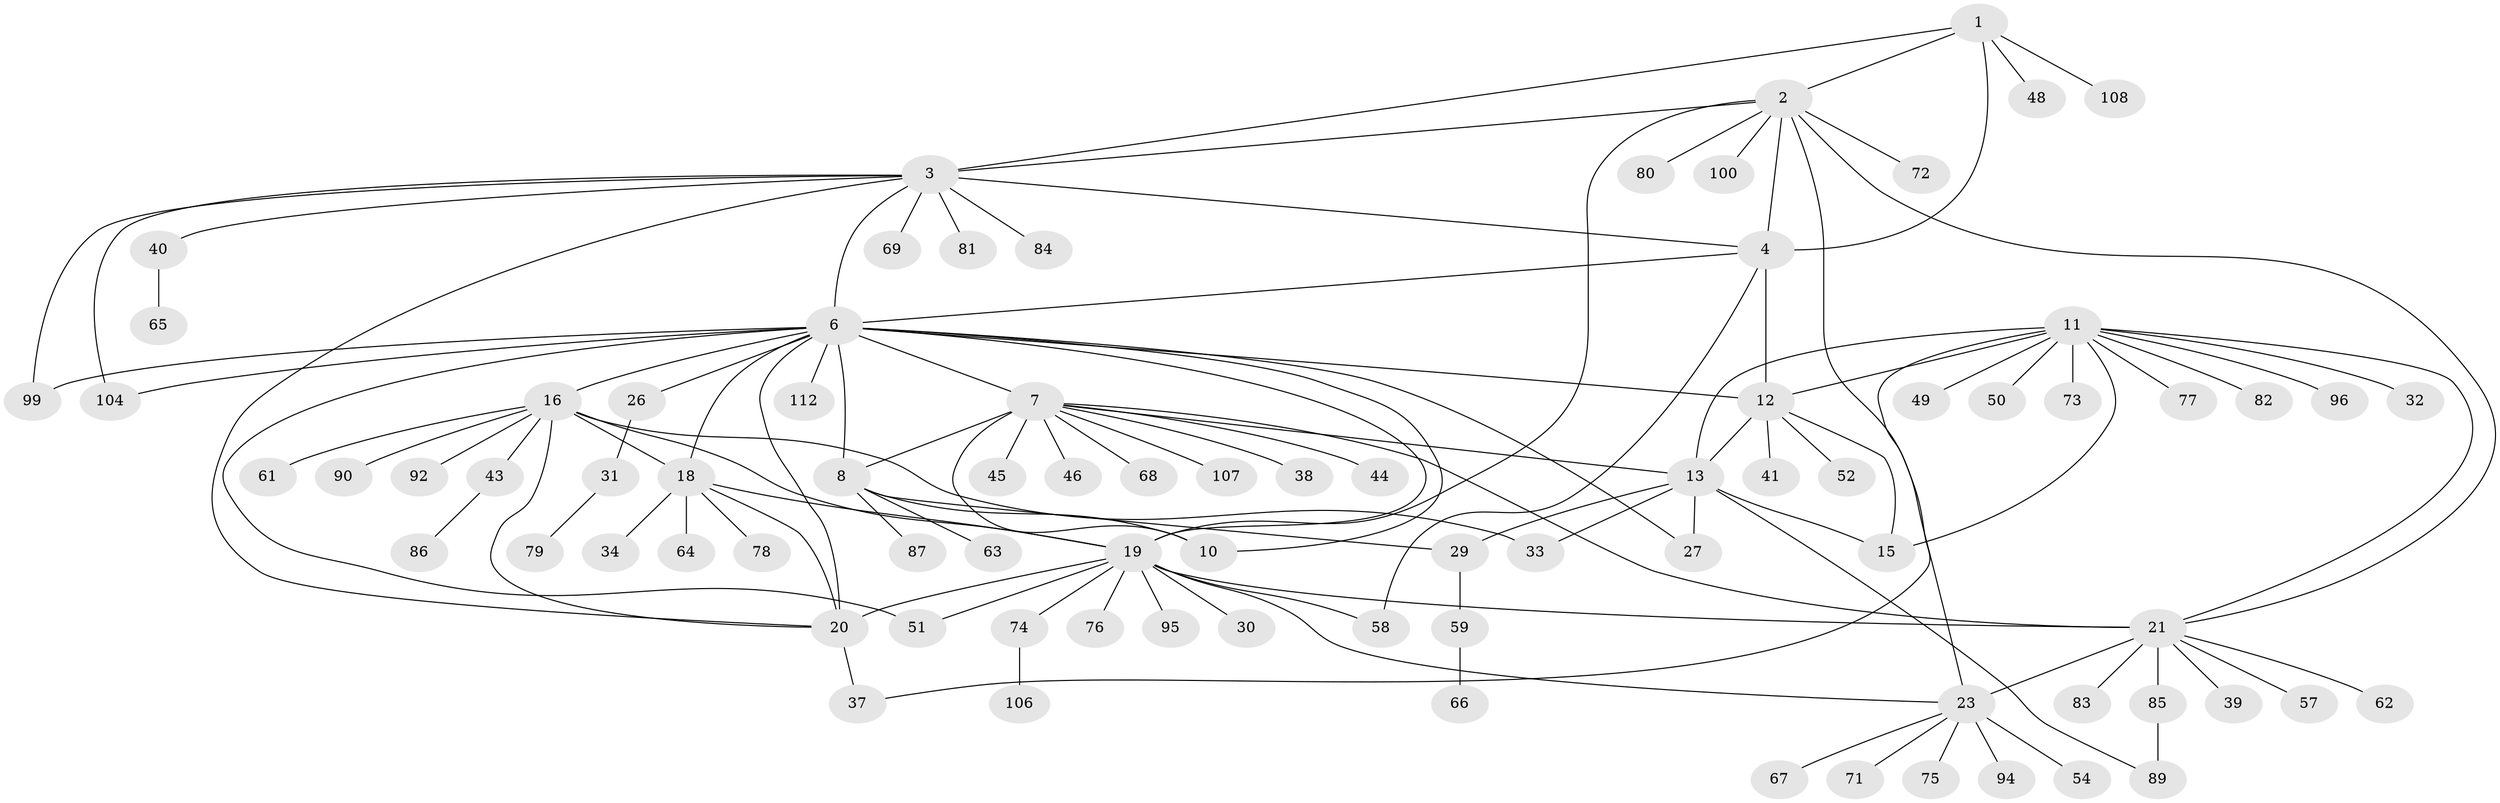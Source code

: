 // Generated by graph-tools (version 1.1) at 2025/52/02/27/25 19:52:18]
// undirected, 83 vertices, 116 edges
graph export_dot {
graph [start="1"]
  node [color=gray90,style=filled];
  1 [super="+98"];
  2 [super="+25"];
  3 [super="+35"];
  4 [super="+5"];
  6 [super="+17"];
  7 [super="+9"];
  8 [super="+28"];
  10;
  11 [super="+111"];
  12 [super="+97"];
  13 [super="+14"];
  15 [super="+70"];
  16 [super="+105"];
  18 [super="+47"];
  19 [super="+22"];
  20 [super="+36"];
  21 [super="+42"];
  23 [super="+24"];
  26;
  27 [super="+55"];
  29 [super="+93"];
  30;
  31;
  32;
  33;
  34 [super="+56"];
  37;
  38 [super="+60"];
  39;
  40 [super="+91"];
  41;
  43 [super="+53"];
  44;
  45;
  46;
  48;
  49;
  50;
  51;
  52;
  54;
  57 [super="+103"];
  58;
  59 [super="+88"];
  61;
  62;
  63;
  64;
  65;
  66;
  67;
  68 [super="+102"];
  69;
  71;
  72;
  73;
  74;
  75;
  76;
  77;
  78;
  79;
  80;
  81;
  82;
  83;
  84;
  85;
  86;
  87;
  89 [super="+101"];
  90;
  92;
  94;
  95 [super="+110"];
  96;
  99;
  100;
  104 [super="+109"];
  106;
  107;
  108;
  112;
  1 -- 2;
  1 -- 3;
  1 -- 4 [weight=2];
  1 -- 48;
  1 -- 108;
  2 -- 3;
  2 -- 4 [weight=2];
  2 -- 80;
  2 -- 100;
  2 -- 19;
  2 -- 21;
  2 -- 23 [weight=2];
  2 -- 72;
  3 -- 4 [weight=2];
  3 -- 6;
  3 -- 81;
  3 -- 84;
  3 -- 99;
  3 -- 104;
  3 -- 20;
  3 -- 40;
  3 -- 69;
  4 -- 6;
  4 -- 58;
  4 -- 12;
  6 -- 7 [weight=2];
  6 -- 8;
  6 -- 10;
  6 -- 51;
  6 -- 104;
  6 -- 99;
  6 -- 12;
  6 -- 16;
  6 -- 112;
  6 -- 18;
  6 -- 19;
  6 -- 20;
  6 -- 26;
  6 -- 27;
  7 -- 8 [weight=2];
  7 -- 10 [weight=2];
  7 -- 44;
  7 -- 68;
  7 -- 107;
  7 -- 13;
  7 -- 38;
  7 -- 45;
  7 -- 46;
  7 -- 21;
  8 -- 10;
  8 -- 29;
  8 -- 63;
  8 -- 87;
  11 -- 12;
  11 -- 13 [weight=2];
  11 -- 15;
  11 -- 21;
  11 -- 32;
  11 -- 37;
  11 -- 49;
  11 -- 50;
  11 -- 73;
  11 -- 77;
  11 -- 82;
  11 -- 96;
  12 -- 13 [weight=2];
  12 -- 15;
  12 -- 41;
  12 -- 52;
  13 -- 15 [weight=2];
  13 -- 33;
  13 -- 89;
  13 -- 27;
  13 -- 29;
  16 -- 18;
  16 -- 19;
  16 -- 20;
  16 -- 33;
  16 -- 43;
  16 -- 61;
  16 -- 90;
  16 -- 92;
  18 -- 19;
  18 -- 20;
  18 -- 34;
  18 -- 64;
  18 -- 78;
  19 -- 20;
  19 -- 30;
  19 -- 58;
  19 -- 76;
  19 -- 74;
  19 -- 51;
  19 -- 21;
  19 -- 23 [weight=2];
  19 -- 95;
  20 -- 37;
  21 -- 23 [weight=2];
  21 -- 39;
  21 -- 62;
  21 -- 57;
  21 -- 83;
  21 -- 85;
  23 -- 67;
  23 -- 71;
  23 -- 75;
  23 -- 54;
  23 -- 94;
  26 -- 31;
  29 -- 59;
  31 -- 79;
  40 -- 65;
  43 -- 86;
  59 -- 66;
  74 -- 106;
  85 -- 89;
}
